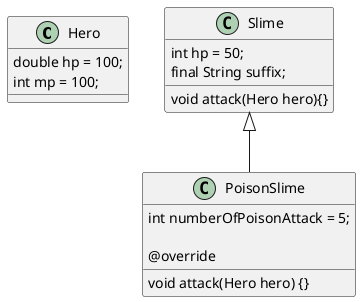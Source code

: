@startuml
'https://plantuml.com/class-diagram

class Hero {
    double hp = 100;
    int mp = 100;
}

class Slime {
    int hp = 50;
    final String suffix;

    void attack(Hero hero){}
}

class PoisonSlime extends Slime{
    int numberOfPoisonAttack = 5;

    @override
    void attack(Hero hero) {}
}
@enduml